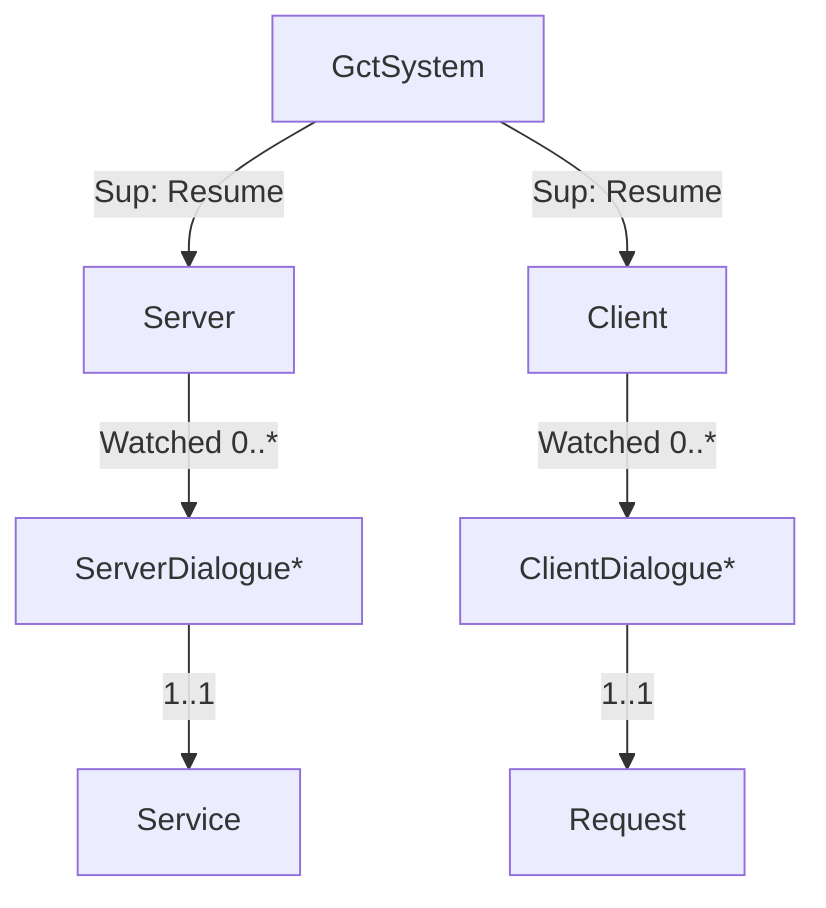 flowchart TB
    A[GctSystem] -->|Sup: Resume| B[Server]
    A -->|Sup: Resume| C[Client]
    B -->|Watched 0..*| D[ServerDialogue*]
    D -->|1..1| P[Service]
    C -->|Watched 0..*| G[ClientDialogue*]
    G -->|1..1| H[Request]